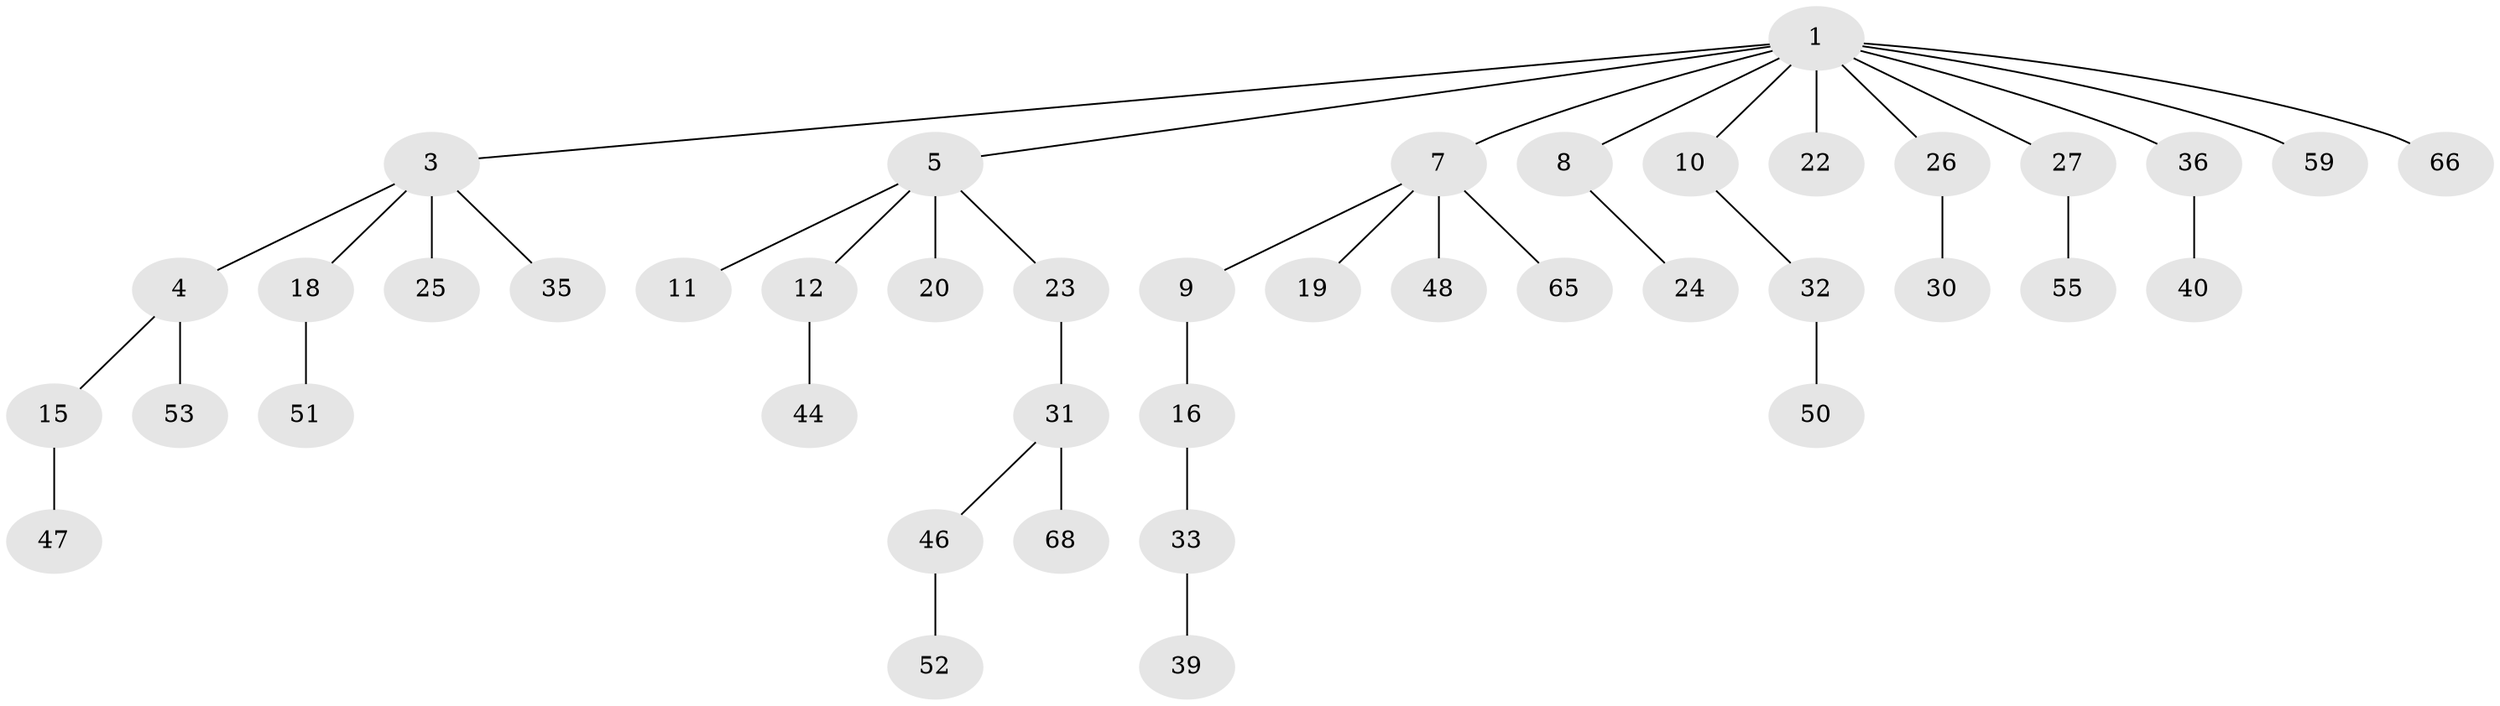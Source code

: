 // original degree distribution, {7: 0.014285714285714285, 6: 0.02857142857142857, 5: 0.02857142857142857, 3: 0.12857142857142856, 2: 0.37142857142857144, 1: 0.42857142857142855}
// Generated by graph-tools (version 1.1) at 2025/19/03/04/25 18:19:03]
// undirected, 42 vertices, 41 edges
graph export_dot {
graph [start="1"]
  node [color=gray90,style=filled];
  1 [super="+2"];
  3 [super="+17"];
  4;
  5 [super="+6+38"];
  7 [super="+37"];
  8;
  9 [super="+14"];
  10 [super="+13"];
  11;
  12 [super="+21"];
  15;
  16 [super="+28"];
  18;
  19 [super="+34"];
  20 [super="+41+57"];
  22;
  23;
  24;
  25 [super="+54"];
  26;
  27;
  30;
  31;
  32;
  33;
  35 [super="+45"];
  36;
  39;
  40 [super="+69"];
  44;
  46 [super="+49"];
  47;
  48 [super="+62"];
  50 [super="+64"];
  51;
  52;
  53 [super="+67"];
  55;
  59 [super="+70"];
  65;
  66;
  68;
  1 -- 5;
  1 -- 7;
  1 -- 10;
  1 -- 26;
  1 -- 27;
  1 -- 66;
  1 -- 3;
  1 -- 36;
  1 -- 22;
  1 -- 8;
  1 -- 59;
  3 -- 4;
  3 -- 25;
  3 -- 35;
  3 -- 18;
  4 -- 15;
  4 -- 53;
  5 -- 11;
  5 -- 20;
  5 -- 12;
  5 -- 23;
  7 -- 9;
  7 -- 19;
  7 -- 48;
  7 -- 65;
  8 -- 24;
  9 -- 16;
  10 -- 32;
  12 -- 44;
  15 -- 47;
  16 -- 33;
  18 -- 51;
  23 -- 31;
  26 -- 30;
  27 -- 55;
  31 -- 46;
  31 -- 68;
  32 -- 50;
  33 -- 39;
  36 -- 40;
  46 -- 52;
}
